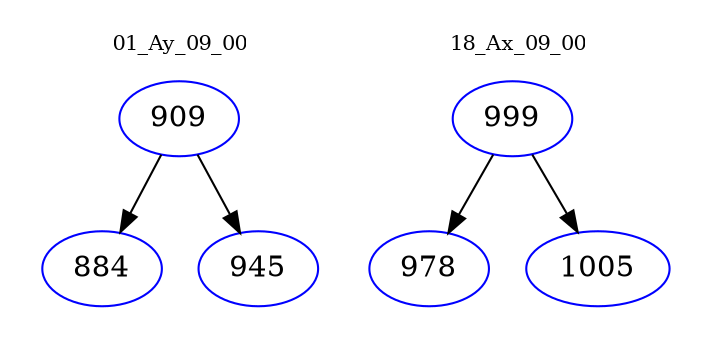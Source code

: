 digraph{
subgraph cluster_0 {
color = white
label = "01_Ay_09_00";
fontsize=10;
T0_909 [label="909", color="blue"]
T0_909 -> T0_884 [color="black"]
T0_884 [label="884", color="blue"]
T0_909 -> T0_945 [color="black"]
T0_945 [label="945", color="blue"]
}
subgraph cluster_1 {
color = white
label = "18_Ax_09_00";
fontsize=10;
T1_999 [label="999", color="blue"]
T1_999 -> T1_978 [color="black"]
T1_978 [label="978", color="blue"]
T1_999 -> T1_1005 [color="black"]
T1_1005 [label="1005", color="blue"]
}
}
